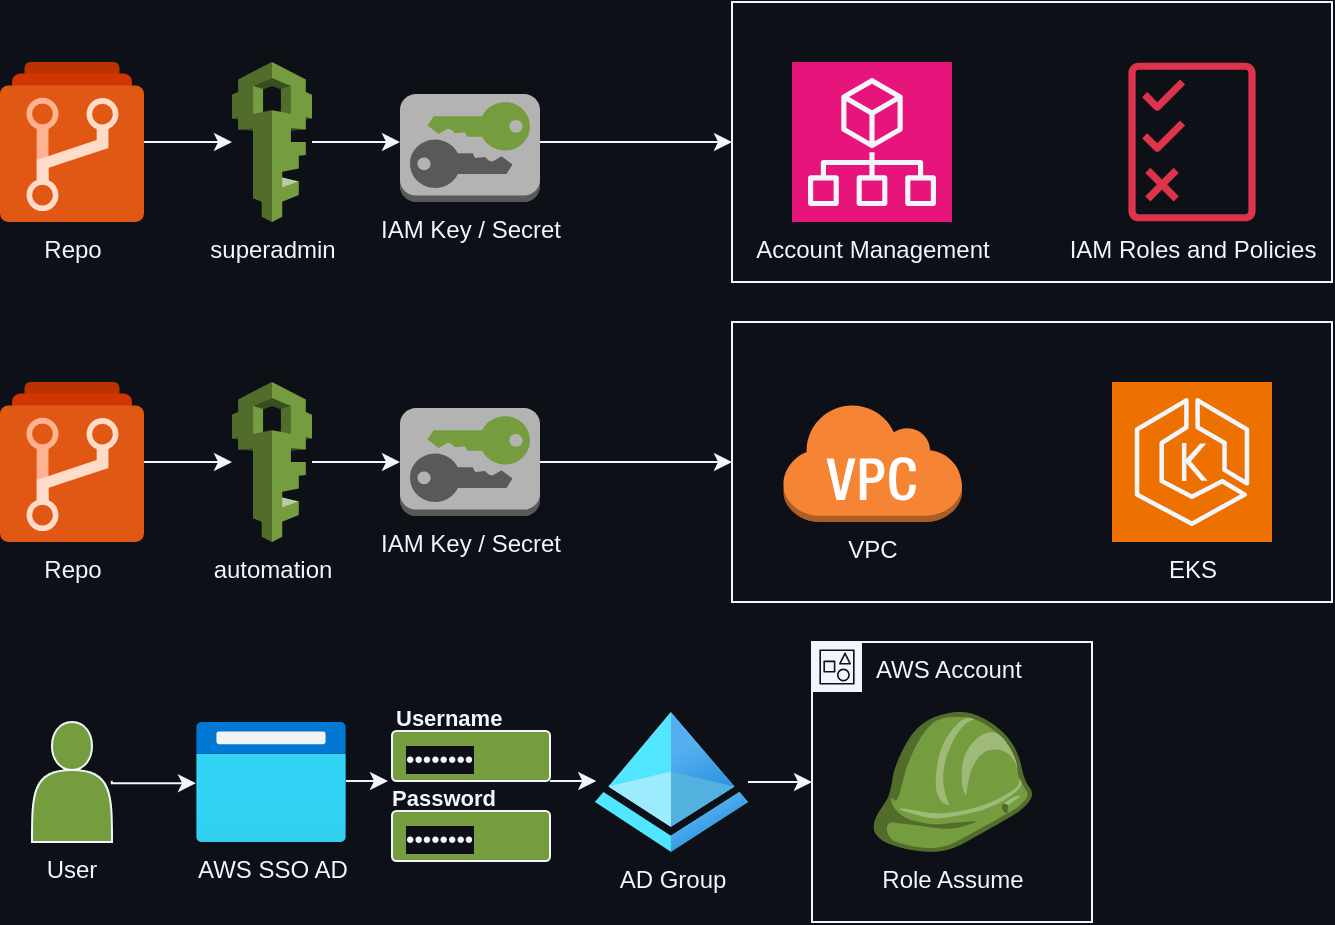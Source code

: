<mxfile version="24.7.17">
  <diagram name="Page-1" id="3RlztuBvmJlQ_3YMpiWf">
    <mxGraphModel dx="1160" dy="1737" grid="1" gridSize="10" guides="1" tooltips="1" connect="1" arrows="1" fold="1" page="1" pageScale="1" pageWidth="850" pageHeight="1100" background="#0D1117" math="0" shadow="0">
      <root>
        <mxCell id="0" />
        <mxCell id="1" parent="0" />
        <mxCell id="qAYZ5E4fQaRt8hyqv8FD-86" value="" style="rounded=0;whiteSpace=wrap;html=1;dashed=0;sketch=0;pointerEvents=1;strokeColor=#F0F6FC;align=center;verticalAlign=top;fontFamily=Helvetica;fontSize=12;fontColor=#f0f6fc;fontStyle=0;labelBackgroundColor=#0d1117;fillColor=none;gradientColor=none;" vertex="1" parent="1">
          <mxGeometry x="410" y="-930" width="300" height="140" as="geometry" />
        </mxCell>
        <mxCell id="qAYZ5E4fQaRt8hyqv8FD-88" style="edgeStyle=orthogonalEdgeStyle;rounded=0;orthogonalLoop=1;jettySize=auto;html=1;fontFamily=Helvetica;fontSize=12;fontColor=#f0f6fc;fontStyle=0;labelBackgroundColor=#0d1117;strokeColor=#F0F6FC;" edge="1" parent="1" source="qAYZ5E4fQaRt8hyqv8FD-40" target="qAYZ5E4fQaRt8hyqv8FD-63">
          <mxGeometry relative="1" as="geometry">
            <Array as="points">
              <mxPoint x="230" y="-1020" />
              <mxPoint x="230" y="-1020" />
            </Array>
          </mxGeometry>
        </mxCell>
        <mxCell id="qAYZ5E4fQaRt8hyqv8FD-40" value="superadmin" style="outlineConnect=0;dashed=0;verticalLabelPosition=bottom;verticalAlign=top;align=center;html=1;shape=mxgraph.aws3.iam;fillColor=#759C3E;gradientColor=none;sketch=0;pointerEvents=1;strokeColor=#F0F6FC;fontFamily=Helvetica;fontSize=12;fontColor=#F0F6FC;fontStyle=0;labelBackgroundColor=#0D1117;strokeWidth=1;" vertex="1" parent="1">
          <mxGeometry x="160" y="-1060" width="40" height="80" as="geometry" />
        </mxCell>
        <mxCell id="qAYZ5E4fQaRt8hyqv8FD-52" value="Account Management" style="sketch=0;points=[[0,0,0],[0.25,0,0],[0.5,0,0],[0.75,0,0],[1,0,0],[0,1,0],[0.25,1,0],[0.5,1,0],[0.75,1,0],[1,1,0],[0,0.25,0],[0,0.5,0],[0,0.75,0],[1,0.25,0],[1,0.5,0],[1,0.75,0]];points=[[0,0,0],[0.25,0,0],[0.5,0,0],[0.75,0,0],[1,0,0],[0,1,0],[0.25,1,0],[0.5,1,0],[0.75,1,0],[1,1,0],[0,0.25,0],[0,0.5,0],[0,0.75,0],[1,0.25,0],[1,0.5,0],[1,0.75,0]];outlineConnect=0;fontColor=#F0F6FC;fillColor=#E7157B;strokeColor=#F0F6FC;dashed=0;verticalLabelPosition=bottom;verticalAlign=top;align=center;html=1;fontSize=12;fontStyle=0;aspect=fixed;shape=mxgraph.aws4.resourceIcon;resIcon=mxgraph.aws4.organizations;pointerEvents=1;fontFamily=Helvetica;labelBackgroundColor=#0D1117;strokeWidth=1;" vertex="1" parent="1">
          <mxGeometry x="440" y="-1060" width="80" height="80" as="geometry" />
        </mxCell>
        <mxCell id="qAYZ5E4fQaRt8hyqv8FD-54" value="IAM Roles and Policies" style="sketch=0;outlineConnect=0;fontColor=#F0F6FC;gradientColor=none;fillColor=#DD344C;strokeColor=#F0F6FC;dashed=0;verticalLabelPosition=bottom;verticalAlign=top;align=center;html=1;fontSize=12;fontStyle=0;aspect=fixed;pointerEvents=1;shape=mxgraph.aws4.permissions;fontFamily=Helvetica;labelBackgroundColor=#0D1117;strokeWidth=1;" vertex="1" parent="1">
          <mxGeometry x="608.21" y="-1060" width="63.59" height="80" as="geometry" />
        </mxCell>
        <mxCell id="qAYZ5E4fQaRt8hyqv8FD-55" value="VPC" style="outlineConnect=0;dashed=0;verticalLabelPosition=bottom;verticalAlign=top;align=center;html=1;shape=mxgraph.aws3.virtual_private_cloud;fillColor=#F58534;gradientColor=none;sketch=0;pointerEvents=1;strokeColor=#F0F6FC;fontFamily=Helvetica;fontSize=12;fontColor=#F0F6FC;fontStyle=0;labelBackgroundColor=#0D1117;strokeWidth=1;" vertex="1" parent="1">
          <mxGeometry x="435" y="-890" width="90" height="60" as="geometry" />
        </mxCell>
        <mxCell id="qAYZ5E4fQaRt8hyqv8FD-56" value="&lt;div&gt;EKS&lt;/div&gt;" style="sketch=0;points=[[0,0,0],[0.25,0,0],[0.5,0,0],[0.75,0,0],[1,0,0],[0,1,0],[0.25,1,0],[0.5,1,0],[0.75,1,0],[1,1,0],[0,0.25,0],[0,0.5,0],[0,0.75,0],[1,0.25,0],[1,0.5,0],[1,0.75,0]];outlineConnect=0;fontColor=#F0F6FC;fillColor=#ED7100;strokeColor=#F0F6FC;dashed=0;verticalLabelPosition=bottom;verticalAlign=top;align=center;html=1;fontSize=12;fontStyle=0;aspect=fixed;shape=mxgraph.aws4.resourceIcon;resIcon=mxgraph.aws4.eks;pointerEvents=1;fontFamily=Helvetica;labelBackgroundColor=#0D1117;strokeWidth=1;" vertex="1" parent="1">
          <mxGeometry x="600" y="-900" width="80" height="80" as="geometry" />
        </mxCell>
        <mxCell id="qAYZ5E4fQaRt8hyqv8FD-58" value="Username" style="fillColor=none;strokeColor=none;html=1;fontSize=11;fontStyle=0;align=left;fontColor=#F0F6FC;fontStyle=1;fontSize=11;dashed=0;sketch=0;pointerEvents=1;verticalAlign=top;fontFamily=Helvetica;labelBackgroundColor=#0D1117;strokeWidth=1;" vertex="1" parent="1">
          <mxGeometry x="240" y="-745.5" width="79" height="20" as="geometry" />
        </mxCell>
        <mxCell id="qAYZ5E4fQaRt8hyqv8FD-59" value="••••••••" style="rounded=1;arcSize=9;align=left;spacingLeft=5;strokeColor=#F0F6FC;html=1;strokeWidth=1;fontSize=12;dashed=0;sketch=0;pointerEvents=1;verticalAlign=top;fontFamily=Helvetica;fontColor=#F0F6FC;fontStyle=0;labelBackgroundColor=#0D1117;fillColor=#759C3E;gradientColor=none;" vertex="1" parent="1">
          <mxGeometry x="240" y="-725.5" width="79" height="25" as="geometry" />
        </mxCell>
        <mxCell id="qAYZ5E4fQaRt8hyqv8FD-60" value="Password" style="fillColor=none;strokeColor=none;html=1;fontSize=11;fontStyle=0;align=left;fontColor=#F0F6FC;fontStyle=1;fontSize=11;dashed=0;sketch=0;pointerEvents=1;verticalAlign=top;fontFamily=Helvetica;labelBackgroundColor=#0D1117;strokeWidth=1;" vertex="1" parent="1">
          <mxGeometry x="238" y="-705.5" width="81" height="20" as="geometry" />
        </mxCell>
        <mxCell id="qAYZ5E4fQaRt8hyqv8FD-89" style="edgeStyle=orthogonalEdgeStyle;rounded=0;orthogonalLoop=1;jettySize=auto;html=1;entryX=0;entryY=0.5;entryDx=0;entryDy=0;fontFamily=Helvetica;fontSize=12;fontColor=#f0f6fc;fontStyle=0;labelBackgroundColor=#0d1117;strokeColor=#F0F6FC;" edge="1" parent="1" source="qAYZ5E4fQaRt8hyqv8FD-63" target="qAYZ5E4fQaRt8hyqv8FD-85">
          <mxGeometry relative="1" as="geometry">
            <Array as="points">
              <mxPoint x="310" y="-1020" />
              <mxPoint x="310" y="-1020" />
            </Array>
          </mxGeometry>
        </mxCell>
        <mxCell id="qAYZ5E4fQaRt8hyqv8FD-63" value="IAM Key / Secret" style="outlineConnect=0;dashed=0;verticalLabelPosition=bottom;verticalAlign=top;align=center;html=1;shape=mxgraph.aws3.long_term_security_credential;fillColor=#B3B3B3;gradientColor=none;sketch=0;pointerEvents=1;strokeColor=#F0F6FC;fontFamily=Helvetica;fontSize=12;fontColor=#F0F6FC;fontStyle=0;labelBackgroundColor=#0D1117;strokeWidth=1;" vertex="1" parent="1">
          <mxGeometry x="244" y="-1044" width="70" height="54" as="geometry" />
        </mxCell>
        <mxCell id="qAYZ5E4fQaRt8hyqv8FD-87" style="edgeStyle=orthogonalEdgeStyle;rounded=0;orthogonalLoop=1;jettySize=auto;html=1;fontFamily=Helvetica;fontSize=12;fontColor=#f0f6fc;fontStyle=0;labelBackgroundColor=#0d1117;strokeColor=#F0F6FC;" edge="1" parent="1" source="qAYZ5E4fQaRt8hyqv8FD-64" target="qAYZ5E4fQaRt8hyqv8FD-40">
          <mxGeometry relative="1" as="geometry" />
        </mxCell>
        <mxCell id="qAYZ5E4fQaRt8hyqv8FD-64" value="Repo" style="image;sketch=0;aspect=fixed;html=1;points=[];align=center;fontSize=12;image=img/lib/mscae/Azure_Repos.svg;dashed=0;pointerEvents=1;strokeColor=#F0F6FC;verticalAlign=top;fontFamily=Helvetica;fontColor=#F0F6FC;fontStyle=0;labelBackgroundColor=#0D1117;fillColor=#759C3E;gradientColor=none;strokeWidth=1;" vertex="1" parent="1">
          <mxGeometry x="44" y="-1060" width="72" height="80" as="geometry" />
        </mxCell>
        <mxCell id="qAYZ5E4fQaRt8hyqv8FD-81" style="edgeStyle=orthogonalEdgeStyle;rounded=0;orthogonalLoop=1;jettySize=auto;html=1;fontFamily=Helvetica;fontSize=12;fontColor=#f0f6fc;fontStyle=0;labelBackgroundColor=#0d1117;strokeWidth=1;strokeColor=#F0F6FC;" edge="1" parent="1" source="qAYZ5E4fQaRt8hyqv8FD-68" target="qAYZ5E4fQaRt8hyqv8FD-69">
          <mxGeometry relative="1" as="geometry" />
        </mxCell>
        <mxCell id="qAYZ5E4fQaRt8hyqv8FD-68" value="automation" style="outlineConnect=0;dashed=0;verticalLabelPosition=bottom;verticalAlign=top;align=center;html=1;shape=mxgraph.aws3.iam;fillColor=#759C3E;gradientColor=none;sketch=0;pointerEvents=1;strokeColor=#F0F6FC;fontFamily=Helvetica;fontSize=12;fontColor=#F0F6FC;fontStyle=0;labelBackgroundColor=#0D1117;strokeWidth=1;" vertex="1" parent="1">
          <mxGeometry x="160" y="-900" width="40" height="80" as="geometry" />
        </mxCell>
        <mxCell id="qAYZ5E4fQaRt8hyqv8FD-90" style="edgeStyle=orthogonalEdgeStyle;rounded=0;orthogonalLoop=1;jettySize=auto;html=1;entryX=0;entryY=0.5;entryDx=0;entryDy=0;fontFamily=Helvetica;fontSize=12;fontColor=#f0f6fc;fontStyle=0;labelBackgroundColor=#0d1117;strokeColor=#F0F6FC;" edge="1" parent="1" source="qAYZ5E4fQaRt8hyqv8FD-69" target="qAYZ5E4fQaRt8hyqv8FD-86">
          <mxGeometry relative="1" as="geometry" />
        </mxCell>
        <mxCell id="qAYZ5E4fQaRt8hyqv8FD-69" value="IAM Key / Secret" style="outlineConnect=0;dashed=0;verticalLabelPosition=bottom;verticalAlign=top;align=center;html=1;shape=mxgraph.aws3.long_term_security_credential;fillColor=#B3B3B3;gradientColor=none;sketch=0;pointerEvents=1;strokeColor=#F0F6FC;fontFamily=Helvetica;fontSize=12;fontColor=#F0F6FC;fontStyle=0;labelBackgroundColor=#0D1117;strokeWidth=1;" vertex="1" parent="1">
          <mxGeometry x="244" y="-887" width="70" height="54" as="geometry" />
        </mxCell>
        <mxCell id="qAYZ5E4fQaRt8hyqv8FD-78" style="edgeStyle=orthogonalEdgeStyle;rounded=0;orthogonalLoop=1;jettySize=auto;html=1;fontFamily=Helvetica;fontSize=12;fontColor=#f0f6fc;fontStyle=0;labelBackgroundColor=#0d1117;strokeWidth=1;strokeColor=#F0F6FC;" edge="1" parent="1" source="qAYZ5E4fQaRt8hyqv8FD-70" target="qAYZ5E4fQaRt8hyqv8FD-68">
          <mxGeometry relative="1" as="geometry" />
        </mxCell>
        <mxCell id="qAYZ5E4fQaRt8hyqv8FD-70" value="Repo" style="image;sketch=0;aspect=fixed;html=1;points=[];align=center;fontSize=12;image=img/lib/mscae/Azure_Repos.svg;dashed=0;pointerEvents=1;strokeColor=#F0F6FC;verticalAlign=top;fontFamily=Helvetica;fontColor=#F0F6FC;fontStyle=0;labelBackgroundColor=#0D1117;fillColor=#759C3E;gradientColor=none;strokeWidth=1;" vertex="1" parent="1">
          <mxGeometry x="44" y="-900" width="72" height="80" as="geometry" />
        </mxCell>
        <mxCell id="qAYZ5E4fQaRt8hyqv8FD-98" style="edgeStyle=orthogonalEdgeStyle;rounded=0;orthogonalLoop=1;jettySize=auto;html=1;entryX=0;entryY=0.25;entryDx=0;entryDy=0;fontFamily=Helvetica;fontSize=12;fontColor=#f0f6fc;fontStyle=0;labelBackgroundColor=#0d1117;strokeColor=#F0F6FC;" edge="1" parent="1" source="qAYZ5E4fQaRt8hyqv8FD-71" target="qAYZ5E4fQaRt8hyqv8FD-60">
          <mxGeometry relative="1" as="geometry">
            <Array as="points">
              <mxPoint x="237" y="-700" />
            </Array>
          </mxGeometry>
        </mxCell>
        <mxCell id="qAYZ5E4fQaRt8hyqv8FD-71" value="AWS SSO AD" style="image;aspect=fixed;html=1;points=[];align=center;fontSize=12;image=img/lib/azure2/general/Browser.svg;dashed=0;sketch=0;pointerEvents=1;strokeColor=#F0F6FC;verticalAlign=top;fontFamily=Helvetica;fontColor=#f0f6fc;fontStyle=0;labelBackgroundColor=#0d1117;fillColor=#759C3E;gradientColor=none;strokeWidth=1;" vertex="1" parent="1">
          <mxGeometry x="142" y="-730" width="75" height="60" as="geometry" />
        </mxCell>
        <mxCell id="qAYZ5E4fQaRt8hyqv8FD-75" value="••••••••" style="rounded=1;arcSize=9;align=left;spacingLeft=5;strokeColor=#F0F6FC;html=1;strokeWidth=1;fontSize=12;dashed=0;sketch=0;pointerEvents=1;verticalAlign=top;fontFamily=Helvetica;fontColor=#F0F6FC;fontStyle=0;labelBackgroundColor=#0D1117;fillColor=#759C3E;gradientColor=none;" vertex="1" parent="1">
          <mxGeometry x="240" y="-685.5" width="79" height="25" as="geometry" />
        </mxCell>
        <mxCell id="qAYZ5E4fQaRt8hyqv8FD-76" value="AWS Account" style="points=[[0,0],[0.25,0],[0.5,0],[0.75,0],[1,0],[1,0.25],[1,0.5],[1,0.75],[1,1],[0.75,1],[0.5,1],[0.25,1],[0,1],[0,0.75],[0,0.5],[0,0.25]];outlineConnect=0;gradientColor=none;html=1;whiteSpace=wrap;fontSize=12;fontStyle=0;container=1;pointerEvents=0;collapsible=0;recursiveResize=0;shape=mxgraph.aws4.group;grIcon=mxgraph.aws4.group_account;strokeColor=#F0F6FC;fillColor=none;verticalAlign=top;align=left;spacingLeft=30;fontColor=#F0F6FC;dashed=0;sketch=0;fontFamily=Helvetica;labelBackgroundColor=#0d1117;strokeWidth=1;" vertex="1" parent="1">
          <mxGeometry x="450" y="-770" width="140" height="140" as="geometry" />
        </mxCell>
        <mxCell id="qAYZ5E4fQaRt8hyqv8FD-67" value="Role Assume" style="outlineConnect=0;dashed=0;verticalLabelPosition=bottom;verticalAlign=top;align=center;html=1;shape=mxgraph.aws3.role;fillColor=#759C3E;gradientColor=none;sketch=0;pointerEvents=1;strokeColor=#F0F6FC;fontFamily=Helvetica;fontSize=12;fontColor=#F0F6FC;fontStyle=0;labelBackgroundColor=#0D1117;strokeWidth=1;" vertex="1" parent="qAYZ5E4fQaRt8hyqv8FD-76">
          <mxGeometry x="30.0" y="35" width="80" height="70" as="geometry" />
        </mxCell>
        <mxCell id="qAYZ5E4fQaRt8hyqv8FD-85" value="" style="rounded=0;whiteSpace=wrap;html=1;dashed=0;sketch=0;pointerEvents=1;strokeColor=#F0F6FC;align=center;verticalAlign=top;fontFamily=Helvetica;fontSize=12;fontColor=#f0f6fc;fontStyle=0;labelBackgroundColor=#0d1117;fillColor=none;gradientColor=none;" vertex="1" parent="1">
          <mxGeometry x="410" y="-1090" width="300" height="140" as="geometry" />
        </mxCell>
        <mxCell id="qAYZ5E4fQaRt8hyqv8FD-95" value="User" style="shape=actor;whiteSpace=wrap;html=1;dashed=0;sketch=0;pointerEvents=1;strokeColor=#F0F6FC;align=center;verticalAlign=top;fontFamily=Helvetica;fontSize=12;fontColor=#f0f6fc;fontStyle=0;labelBackgroundColor=#0d1117;fillColor=#759C3E;gradientColor=none;labelPosition=center;verticalLabelPosition=bottom;" vertex="1" parent="1">
          <mxGeometry x="60" y="-730" width="40" height="60" as="geometry" />
        </mxCell>
        <mxCell id="qAYZ5E4fQaRt8hyqv8FD-100" style="edgeStyle=orthogonalEdgeStyle;rounded=0;orthogonalLoop=1;jettySize=auto;html=1;entryX=0;entryY=0.5;entryDx=0;entryDy=0;fontFamily=Helvetica;fontSize=12;fontColor=#f0f6fc;fontStyle=0;labelBackgroundColor=#0d1117;strokeColor=#F0F6FC;" edge="1" parent="1" source="qAYZ5E4fQaRt8hyqv8FD-96" target="qAYZ5E4fQaRt8hyqv8FD-76">
          <mxGeometry relative="1" as="geometry" />
        </mxCell>
        <mxCell id="qAYZ5E4fQaRt8hyqv8FD-96" value="AD Group" style="image;aspect=fixed;html=1;points=[];align=center;fontSize=12;image=img/lib/azure2/identity/Azure_Active_Directory.svg;dashed=0;sketch=0;pointerEvents=1;strokeColor=#F0F6FC;verticalAlign=top;fontFamily=Helvetica;fontColor=#f0f6fc;fontStyle=0;labelBackgroundColor=#0d1117;fillColor=#759C3E;gradientColor=none;" vertex="1" parent="1">
          <mxGeometry x="341.44" y="-735" width="76.56" height="70" as="geometry" />
        </mxCell>
        <mxCell id="qAYZ5E4fQaRt8hyqv8FD-97" style="edgeStyle=orthogonalEdgeStyle;rounded=0;orthogonalLoop=1;jettySize=auto;html=1;entryX=0.002;entryY=0.519;entryDx=0;entryDy=0;entryPerimeter=0;fontFamily=Helvetica;fontSize=12;fontColor=#f0f6fc;fontStyle=0;labelBackgroundColor=#0d1117;strokeColor=#F0F6FC;" edge="1" parent="1">
          <mxGeometry relative="1" as="geometry">
            <mxPoint x="99.85" y="-700.57" as="sourcePoint" />
            <mxPoint x="142.0" y="-699.43" as="targetPoint" />
            <Array as="points">
              <mxPoint x="100" y="-699" />
            </Array>
          </mxGeometry>
        </mxCell>
        <mxCell id="qAYZ5E4fQaRt8hyqv8FD-99" style="edgeStyle=orthogonalEdgeStyle;rounded=0;orthogonalLoop=1;jettySize=auto;html=1;entryX=0.009;entryY=0.564;entryDx=0;entryDy=0;entryPerimeter=0;fontFamily=Helvetica;fontSize=12;fontColor=#f0f6fc;fontStyle=0;labelBackgroundColor=#0d1117;strokeColor=#F0F6FC;" edge="1" parent="1">
          <mxGeometry relative="1" as="geometry">
            <mxPoint x="319" y="-700.48" as="sourcePoint" />
            <mxPoint x="342.129" y="-700.5" as="targetPoint" />
          </mxGeometry>
        </mxCell>
      </root>
    </mxGraphModel>
  </diagram>
</mxfile>
